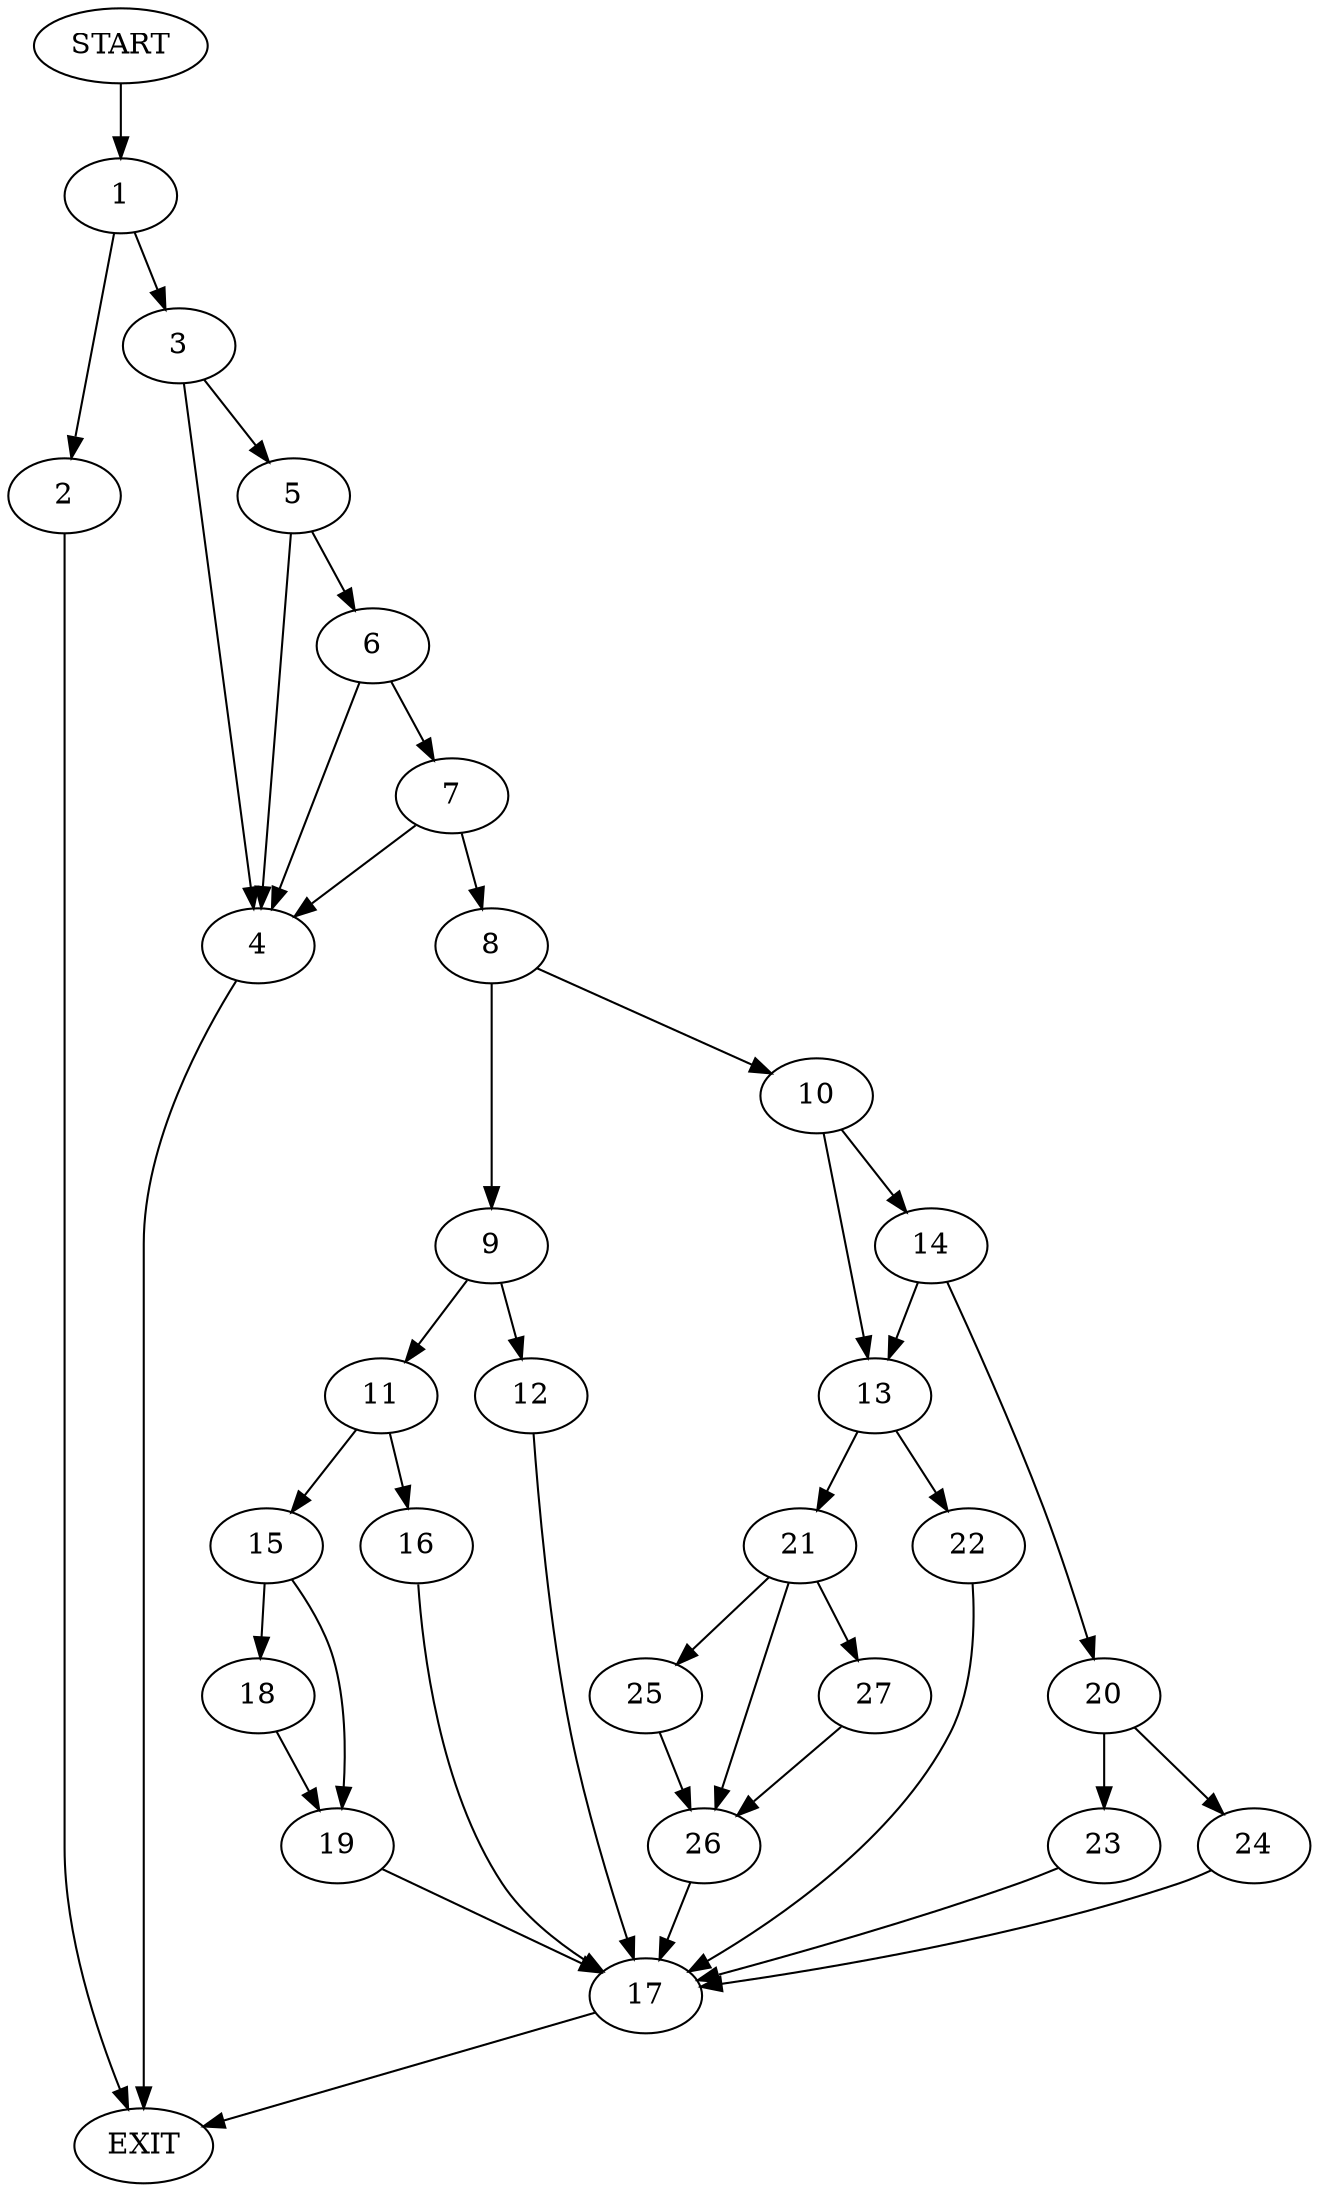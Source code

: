 digraph {
0 [label="START"]
28 [label="EXIT"]
0 -> 1
1 -> 2
1 -> 3
2 -> 28
3 -> 4
3 -> 5
4 -> 28
5 -> 6
5 -> 4
6 -> 4
6 -> 7
7 -> 4
7 -> 8
8 -> 9
8 -> 10
9 -> 11
9 -> 12
10 -> 13
10 -> 14
11 -> 15
11 -> 16
12 -> 17
17 -> 28
16 -> 17
15 -> 18
15 -> 19
19 -> 17
18 -> 19
14 -> 13
14 -> 20
13 -> 21
13 -> 22
20 -> 23
20 -> 24
24 -> 17
23 -> 17
22 -> 17
21 -> 25
21 -> 26
21 -> 27
27 -> 26
25 -> 26
26 -> 17
}
